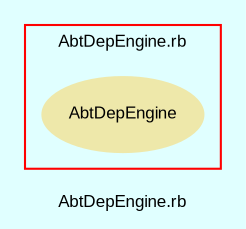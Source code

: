 digraph TopLevel {
    compound = true
    bgcolor = lightcyan1
    fontname = Arial
    fontsize = 8
    label = "AbtDepEngine.rb"
    node [
        fontname = Arial,
        fontsize = 8,
        color = black
    ]

    subgraph cluster_1 {
        fontname = Arial
        color = red
        label = "AbtDepEngine.rb"
        AbtDepEngine [
            fontcolor = black,
            URL = "classes/AbtDepEngine.html",
            shape = ellipse,
            color = palegoldenrod,
            style = filled,
            label = "AbtDepEngine"
        ]

    }

}

